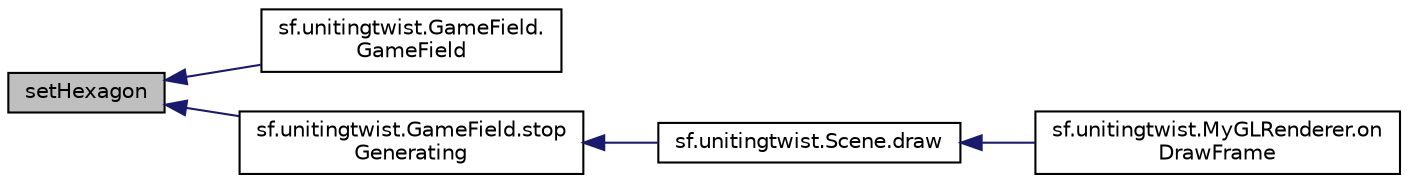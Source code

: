 digraph "setHexagon"
{
  edge [fontname="Helvetica",fontsize="10",labelfontname="Helvetica",labelfontsize="10"];
  node [fontname="Helvetica",fontsize="10",shape=record];
  rankdir="LR";
  Node63 [label="setHexagon",height=0.2,width=0.4,color="black", fillcolor="grey75", style="filled", fontcolor="black"];
  Node63 -> Node64 [dir="back",color="midnightblue",fontsize="10",style="solid",fontname="Helvetica"];
  Node64 [label="sf.unitingtwist.GameField.\lGameField",height=0.2,width=0.4,color="black", fillcolor="white", style="filled",URL="$classsf_1_1unitingtwist_1_1_game_field.html#a60249e68db18dd0bc0bd4f2f29281531"];
  Node63 -> Node65 [dir="back",color="midnightblue",fontsize="10",style="solid",fontname="Helvetica"];
  Node65 [label="sf.unitingtwist.GameField.stop\lGenerating",height=0.2,width=0.4,color="black", fillcolor="white", style="filled",URL="$classsf_1_1unitingtwist_1_1_game_field.html#a28a9f1f8fa9987e78b712b22aa8792a3"];
  Node65 -> Node66 [dir="back",color="midnightblue",fontsize="10",style="solid",fontname="Helvetica"];
  Node66 [label="sf.unitingtwist.Scene.draw",height=0.2,width=0.4,color="black", fillcolor="white", style="filled",URL="$classsf_1_1unitingtwist_1_1_scene.html#ace8a0d2a4e41b6d83897d48fd91a7ab3"];
  Node66 -> Node67 [dir="back",color="midnightblue",fontsize="10",style="solid",fontname="Helvetica"];
  Node67 [label="sf.unitingtwist.MyGLRenderer.on\lDrawFrame",height=0.2,width=0.4,color="black", fillcolor="white", style="filled",URL="$classsf_1_1unitingtwist_1_1_my_g_l_renderer.html#aba4bf3428902adb204d17703e7afcbc9"];
}
